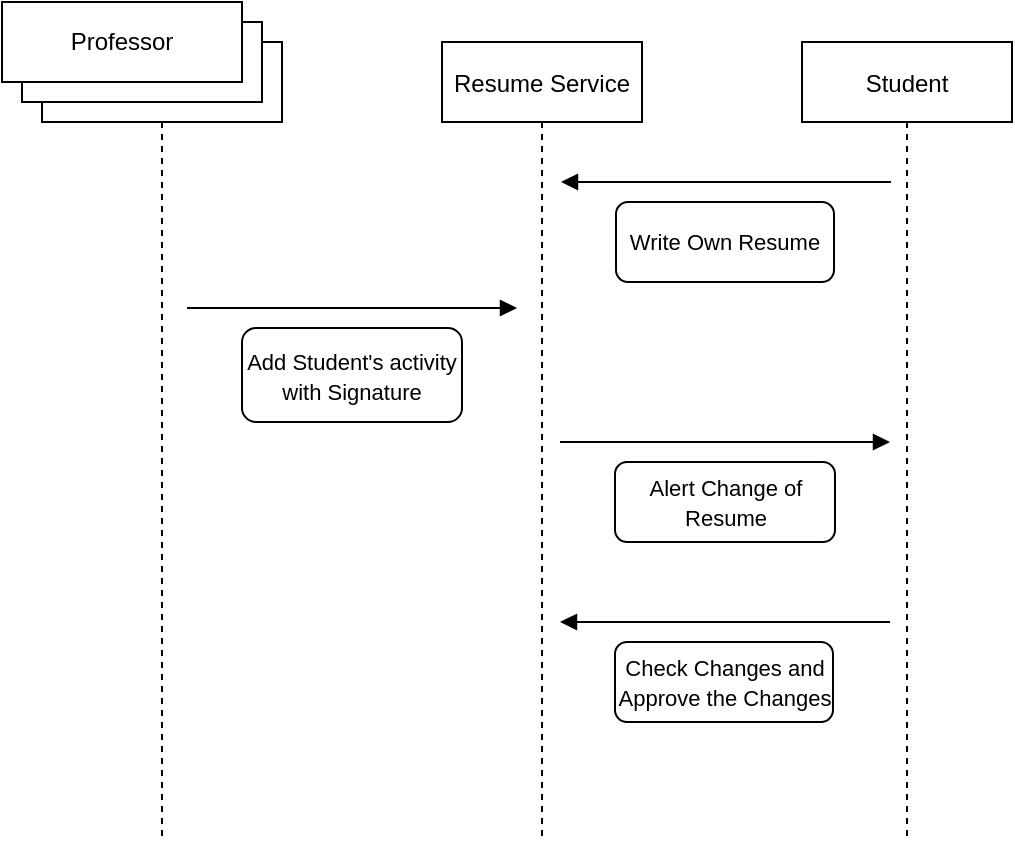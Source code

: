 <mxfile version="15.4.3" type="github">
  <diagram id="bHHtzNc7R4RSHn3qKxCd" name="Page-1">
    <mxGraphModel dx="1330" dy="1009" grid="1" gridSize="10" guides="1" tooltips="1" connect="1" arrows="1" fold="1" page="1" pageScale="1" pageWidth="827" pageHeight="1169" math="0" shadow="0">
      <root>
        <mxCell id="0" />
        <mxCell id="1" parent="0" />
        <mxCell id="pMqDu5kgbDKnAk67fy6q-1" value="교수" style="shape=umlLifeline;perimeter=lifelinePerimeter;container=1;collapsible=0;recursiveResize=0;rounded=0;shadow=0;strokeWidth=1;" vertex="1" parent="1">
          <mxGeometry x="100" y="80" width="120" height="400" as="geometry" />
        </mxCell>
        <mxCell id="pMqDu5kgbDKnAk67fy6q-2" value="" style="rounded=0;whiteSpace=wrap;html=1;" vertex="1" parent="pMqDu5kgbDKnAk67fy6q-1">
          <mxGeometry x="-10" y="-10" width="120" height="40" as="geometry" />
        </mxCell>
        <mxCell id="pMqDu5kgbDKnAk67fy6q-3" value="Professor" style="rounded=0;whiteSpace=wrap;html=1;" vertex="1" parent="pMqDu5kgbDKnAk67fy6q-1">
          <mxGeometry x="-20" y="-20" width="120" height="40" as="geometry" />
        </mxCell>
        <mxCell id="pMqDu5kgbDKnAk67fy6q-4" value="Resume Service" style="shape=umlLifeline;perimeter=lifelinePerimeter;container=1;collapsible=0;recursiveResize=0;rounded=0;shadow=0;strokeWidth=1;" vertex="1" parent="1">
          <mxGeometry x="300" y="80" width="100" height="400" as="geometry" />
        </mxCell>
        <mxCell id="pMqDu5kgbDKnAk67fy6q-5" value="" style="verticalAlign=bottom;endArrow=block;shadow=0;strokeWidth=1;" edge="1" parent="pMqDu5kgbDKnAk67fy6q-4">
          <mxGeometry relative="1" as="geometry">
            <mxPoint x="-127.5" y="133.0" as="sourcePoint" />
            <mxPoint x="37.5" y="133" as="targetPoint" />
          </mxGeometry>
        </mxCell>
        <mxCell id="pMqDu5kgbDKnAk67fy6q-7" value="Student" style="shape=umlLifeline;perimeter=lifelinePerimeter;container=1;collapsible=0;recursiveResize=0;rounded=0;shadow=0;strokeWidth=1;" vertex="1" parent="1">
          <mxGeometry x="480" y="80" width="105" height="400" as="geometry" />
        </mxCell>
        <mxCell id="pMqDu5kgbDKnAk67fy6q-12" value="&lt;span style=&quot;color: rgb(0 , 0 , 0) ; font-family: &amp;#34;helvetica&amp;#34; ; font-size: 11px ; font-style: normal ; font-weight: 400 ; letter-spacing: normal ; text-align: center ; text-indent: 0px ; text-transform: none ; word-spacing: 0px ; background-color: rgb(255 , 255 , 255) ; display: inline ; float: none&quot;&gt;Add Student&#39;s activity with Signature&lt;br&gt;&lt;/span&gt;" style="rounded=1;whiteSpace=wrap;html=1;" vertex="1" parent="1">
          <mxGeometry x="200" y="223" width="110" height="47" as="geometry" />
        </mxCell>
        <mxCell id="pMqDu5kgbDKnAk67fy6q-35" value="" style="verticalAlign=bottom;endArrow=block;shadow=0;strokeWidth=1;" edge="1" parent="1">
          <mxGeometry x="-0.697" y="30" relative="1" as="geometry">
            <mxPoint x="524.5" y="150" as="sourcePoint" />
            <mxPoint x="359.5" y="150" as="targetPoint" />
            <mxPoint as="offset" />
          </mxGeometry>
        </mxCell>
        <mxCell id="pMqDu5kgbDKnAk67fy6q-36" value="&lt;span style=&quot;color: rgb(0 , 0 , 0) ; font-family: &amp;#34;helvetica&amp;#34; ; font-size: 11px ; font-style: normal ; font-weight: 400 ; letter-spacing: normal ; text-align: center ; text-indent: 0px ; text-transform: none ; word-spacing: 0px ; background-color: rgb(255 , 255 , 255) ; display: inline ; float: none&quot;&gt;Write Own Resume&lt;/span&gt;" style="rounded=1;whiteSpace=wrap;html=1;" vertex="1" parent="1">
          <mxGeometry x="387" y="160" width="109" height="40" as="geometry" />
        </mxCell>
        <mxCell id="pMqDu5kgbDKnAk67fy6q-39" value="" style="verticalAlign=bottom;endArrow=block;shadow=0;strokeWidth=1;" edge="1" parent="1">
          <mxGeometry relative="1" as="geometry">
            <mxPoint x="359" y="280.0" as="sourcePoint" />
            <mxPoint x="524.0" y="280" as="targetPoint" />
          </mxGeometry>
        </mxCell>
        <mxCell id="pMqDu5kgbDKnAk67fy6q-40" value="&lt;span style=&quot;color: rgb(0 , 0 , 0) ; font-family: &amp;#34;helvetica&amp;#34; ; font-size: 11px ; font-style: normal ; font-weight: 400 ; letter-spacing: normal ; text-align: center ; text-indent: 0px ; text-transform: none ; word-spacing: 0px ; background-color: rgb(255 , 255 , 255) ; display: inline ; float: none&quot;&gt;Alert Change of Resume&lt;br&gt;&lt;/span&gt;" style="rounded=1;whiteSpace=wrap;html=1;" vertex="1" parent="1">
          <mxGeometry x="386.5" y="290" width="110" height="40" as="geometry" />
        </mxCell>
        <mxCell id="pMqDu5kgbDKnAk67fy6q-41" value="" style="verticalAlign=bottom;endArrow=block;shadow=0;strokeWidth=1;" edge="1" parent="1">
          <mxGeometry x="-0.697" y="30" relative="1" as="geometry">
            <mxPoint x="524" y="370" as="sourcePoint" />
            <mxPoint x="359" y="370" as="targetPoint" />
            <mxPoint as="offset" />
          </mxGeometry>
        </mxCell>
        <mxCell id="pMqDu5kgbDKnAk67fy6q-42" value="&lt;span style=&quot;color: rgb(0 , 0 , 0) ; font-family: &amp;#34;helvetica&amp;#34; ; font-size: 11px ; font-style: normal ; font-weight: 400 ; letter-spacing: normal ; text-align: center ; text-indent: 0px ; text-transform: none ; word-spacing: 0px ; background-color: rgb(255 , 255 , 255) ; display: inline ; float: none&quot;&gt;Check Changes and Approve the Changes&lt;/span&gt;" style="rounded=1;whiteSpace=wrap;html=1;" vertex="1" parent="1">
          <mxGeometry x="386.5" y="380" width="109" height="40" as="geometry" />
        </mxCell>
      </root>
    </mxGraphModel>
  </diagram>
</mxfile>
